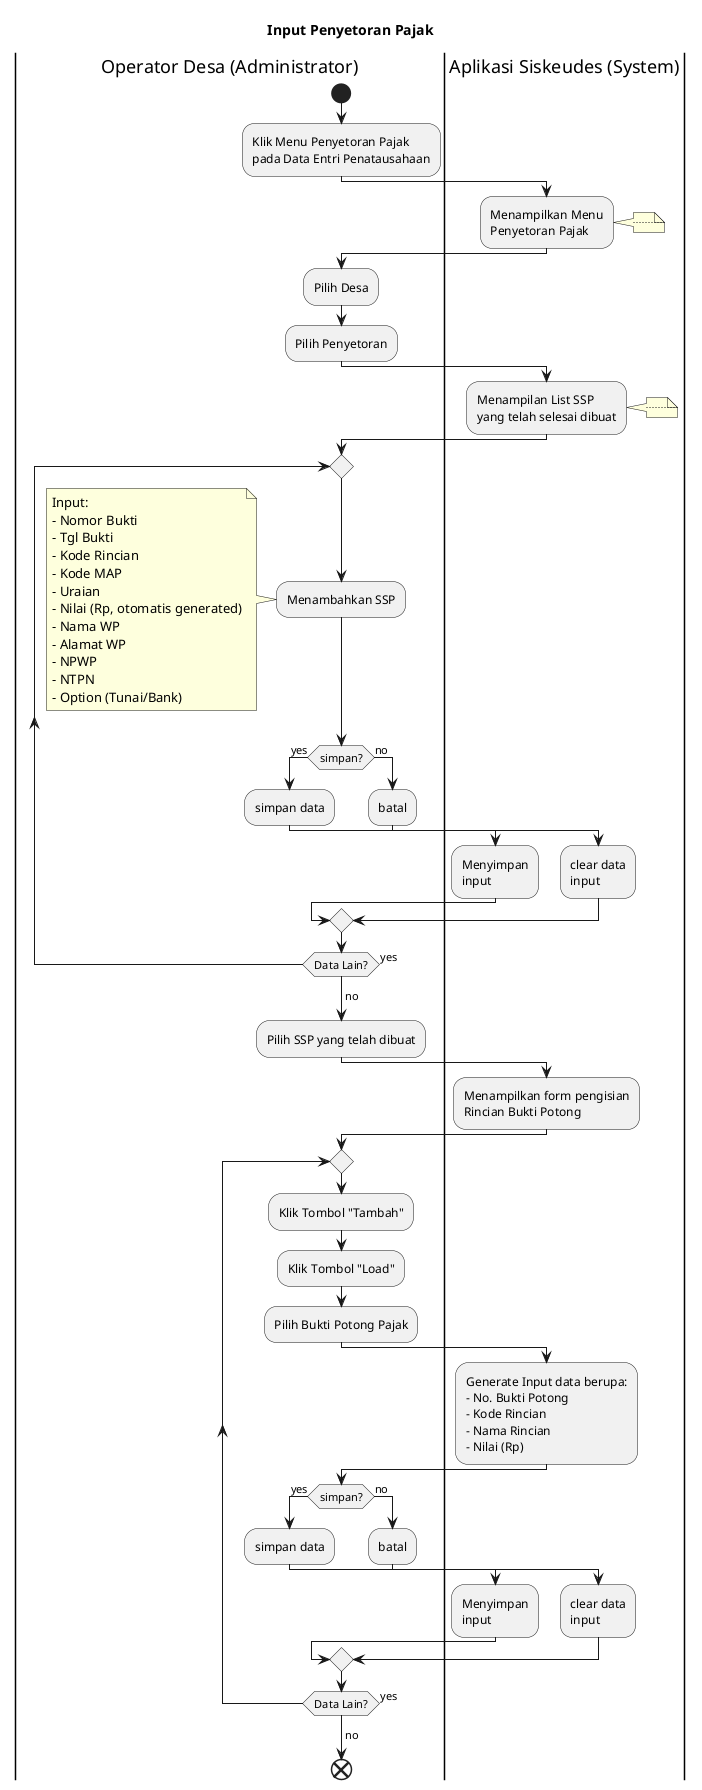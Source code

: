 @startuml
title "Input Penyetoran Pajak"
|Operator Desa (Administrator)|
start
:Klik Menu Penyetoran Pajak
pada Data Entri Penatausahaan;

|Aplikasi Siskeudes (System)|
:Menampilkan Menu
Penyetoran Pajak;
note right
    ....
end note

|Operator Desa (Administrator)|
:Pilih Desa;
:Pilih Penyetoran;

|Aplikasi Siskeudes (System)|
:Menampilan List SSP
yang telah selesai dibuat;
note right
    ....
end note

|Operator Desa (Administrator)|
repeat
    :Menambahkan SSP;
    note left
        Input:
        - Nomor Bukti
        - Tgl Bukti
        - Kode Rincian
        - Kode MAP
        - Uraian
        - Nilai (Rp, otomatis generated)
        - Nama WP
        - Alamat WP
        - NPWP
        - NTPN
        - Option (Tunai/Bank)
    end note
    if (simpan?) then (yes)
        :simpan data;
        |Aplikasi Siskeudes (System)|
        :Menyimpan
        input;

    else (no)
        |Operator Desa (Administrator)|
        :batal;
        |Aplikasi Siskeudes (System)|
        :clear data
        input;
    endif
    |Operator Desa (Administrator)|
repeat while (Data Lain?) is (yes)
->no;

|Operator Desa (Administrator)|
:Pilih SSP yang telah dibuat;
|Aplikasi Siskeudes (System)|
:Menampilkan form pengisian
Rincian Bukti Potong;

|Operator Desa (Administrator)|
repeat
    :Klik Tombol "Tambah";
    :Klik Tombol "Load";
    :Pilih Bukti Potong Pajak;
    |Aplikasi Siskeudes (System)|
    :Generate Input data berupa:
    - No. Bukti Potong
    - Kode Rincian
    - Nama Rincian
    - Nilai (Rp);
    |Operator Desa (Administrator)|
    if (simpan?) then (yes)
        :simpan data;
        |Aplikasi Siskeudes (System)|
        :Menyimpan
        input;

    else (no)
        |Operator Desa (Administrator)|
        :batal;
        |Aplikasi Siskeudes (System)|
        :clear data
        input;
        |Operator Desa (Administrator)|
    endif
repeat while (Data Lain?) is (yes)
->no;
end

@enduml